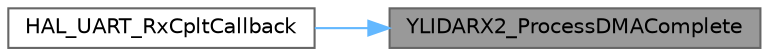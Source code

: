 digraph "YLIDARX2_ProcessDMAComplete"
{
 // LATEX_PDF_SIZE
  bgcolor="transparent";
  edge [fontname=Helvetica,fontsize=10,labelfontname=Helvetica,labelfontsize=10];
  node [fontname=Helvetica,fontsize=10,shape=box,height=0.2,width=0.4];
  rankdir="RL";
  Node1 [id="Node000001",label="YLIDARX2_ProcessDMAComplete",height=0.2,width=0.4,color="gray40", fillcolor="grey60", style="filled", fontcolor="black",tooltip="Process the second half of the DMA buffer."];
  Node1 -> Node2 [id="edge1_Node000001_Node000002",dir="back",color="steelblue1",style="solid",tooltip=" "];
  Node2 [id="Node000002",label="HAL_UART_RxCpltCallback",height=0.2,width=0.4,color="grey40", fillcolor="white", style="filled",URL="$main_8c.html#ae494a9643f29b87d6d81e5264e60e57b",tooltip="UART receive complete callback."];
}

